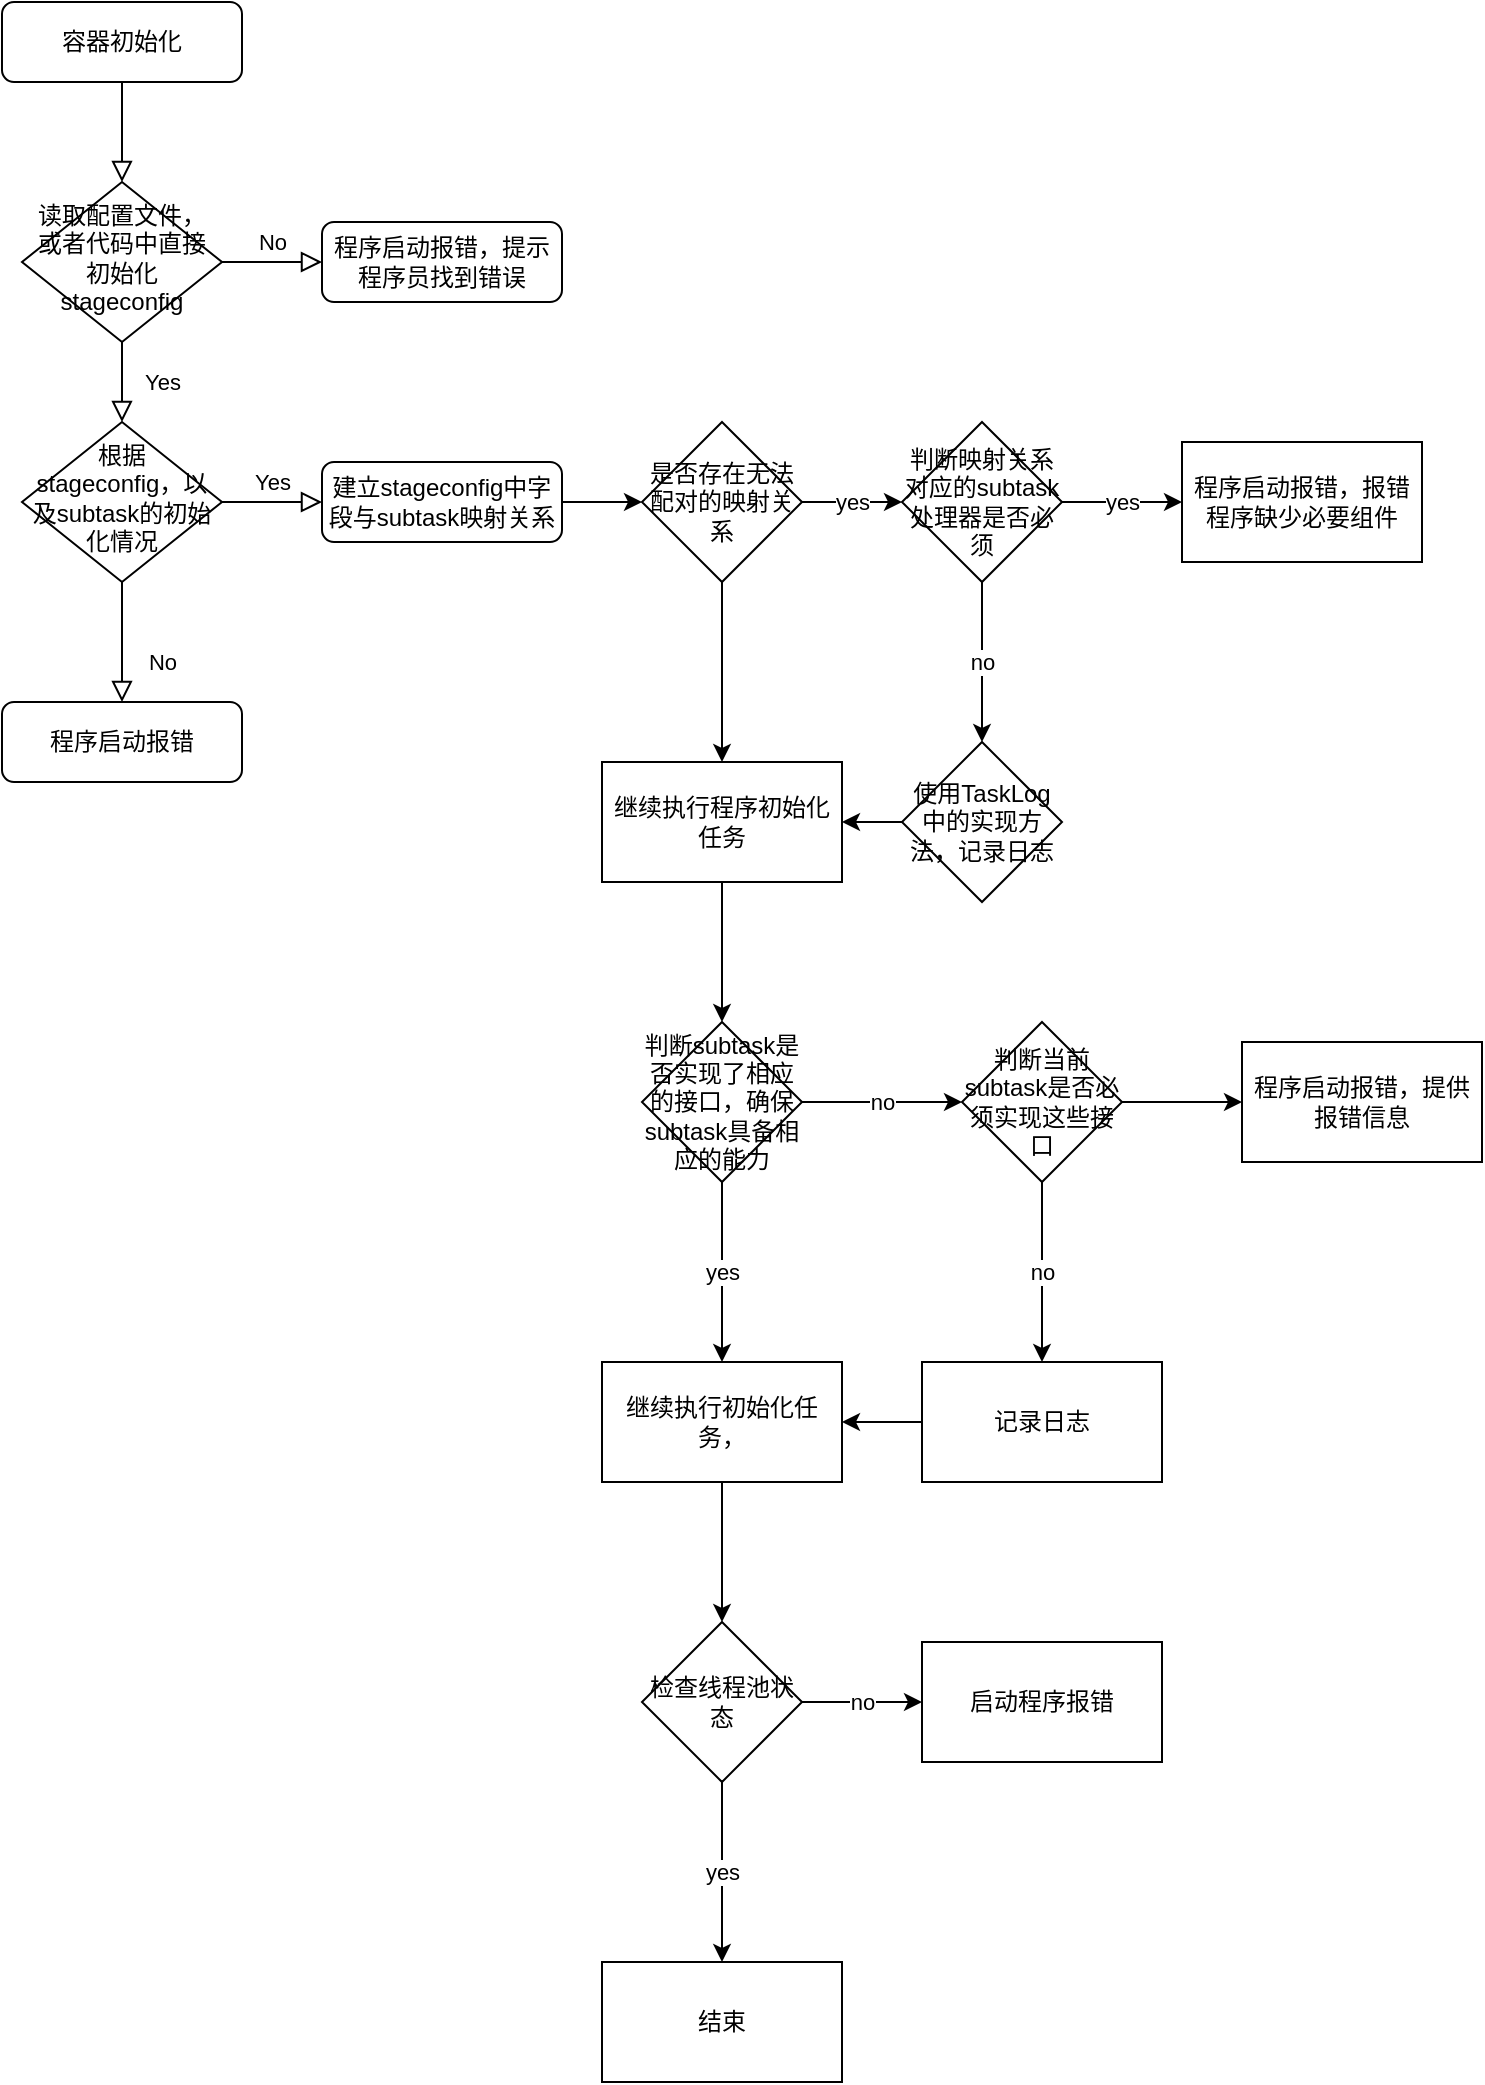 <mxfile version="15.7.4" type="github">
  <diagram id="C5RBs43oDa-KdzZeNtuy" name="Page-1">
    <mxGraphModel dx="1221" dy="626" grid="1" gridSize="10" guides="1" tooltips="1" connect="1" arrows="1" fold="1" page="1" pageScale="1" pageWidth="827" pageHeight="1169" math="0" shadow="0">
      <root>
        <mxCell id="WIyWlLk6GJQsqaUBKTNV-0" />
        <mxCell id="WIyWlLk6GJQsqaUBKTNV-1" parent="WIyWlLk6GJQsqaUBKTNV-0" />
        <mxCell id="WIyWlLk6GJQsqaUBKTNV-2" value="" style="rounded=0;html=1;jettySize=auto;orthogonalLoop=1;fontSize=11;endArrow=block;endFill=0;endSize=8;strokeWidth=1;shadow=0;labelBackgroundColor=none;edgeStyle=orthogonalEdgeStyle;" parent="WIyWlLk6GJQsqaUBKTNV-1" source="WIyWlLk6GJQsqaUBKTNV-3" target="WIyWlLk6GJQsqaUBKTNV-6" edge="1">
          <mxGeometry relative="1" as="geometry" />
        </mxCell>
        <mxCell id="WIyWlLk6GJQsqaUBKTNV-3" value="容器初始化" style="rounded=1;whiteSpace=wrap;html=1;fontSize=12;glass=0;strokeWidth=1;shadow=0;" parent="WIyWlLk6GJQsqaUBKTNV-1" vertex="1">
          <mxGeometry x="160" y="80" width="120" height="40" as="geometry" />
        </mxCell>
        <mxCell id="WIyWlLk6GJQsqaUBKTNV-4" value="Yes" style="rounded=0;html=1;jettySize=auto;orthogonalLoop=1;fontSize=11;endArrow=block;endFill=0;endSize=8;strokeWidth=1;shadow=0;labelBackgroundColor=none;edgeStyle=orthogonalEdgeStyle;" parent="WIyWlLk6GJQsqaUBKTNV-1" source="WIyWlLk6GJQsqaUBKTNV-6" target="WIyWlLk6GJQsqaUBKTNV-10" edge="1">
          <mxGeometry y="20" relative="1" as="geometry">
            <mxPoint as="offset" />
          </mxGeometry>
        </mxCell>
        <mxCell id="WIyWlLk6GJQsqaUBKTNV-5" value="No" style="edgeStyle=orthogonalEdgeStyle;rounded=0;html=1;jettySize=auto;orthogonalLoop=1;fontSize=11;endArrow=block;endFill=0;endSize=8;strokeWidth=1;shadow=0;labelBackgroundColor=none;" parent="WIyWlLk6GJQsqaUBKTNV-1" source="WIyWlLk6GJQsqaUBKTNV-6" target="WIyWlLk6GJQsqaUBKTNV-7" edge="1">
          <mxGeometry y="10" relative="1" as="geometry">
            <mxPoint as="offset" />
          </mxGeometry>
        </mxCell>
        <mxCell id="WIyWlLk6GJQsqaUBKTNV-6" value="读取配置文件，或者代码中直接初始化stageconfig&lt;br&gt;" style="rhombus;whiteSpace=wrap;html=1;shadow=0;fontFamily=Helvetica;fontSize=12;align=center;strokeWidth=1;spacing=6;spacingTop=-4;" parent="WIyWlLk6GJQsqaUBKTNV-1" vertex="1">
          <mxGeometry x="170" y="170" width="100" height="80" as="geometry" />
        </mxCell>
        <mxCell id="WIyWlLk6GJQsqaUBKTNV-7" value="程序启动报错，提示程序员找到错误" style="rounded=1;whiteSpace=wrap;html=1;fontSize=12;glass=0;strokeWidth=1;shadow=0;" parent="WIyWlLk6GJQsqaUBKTNV-1" vertex="1">
          <mxGeometry x="320" y="190" width="120" height="40" as="geometry" />
        </mxCell>
        <mxCell id="WIyWlLk6GJQsqaUBKTNV-8" value="No" style="rounded=0;html=1;jettySize=auto;orthogonalLoop=1;fontSize=11;endArrow=block;endFill=0;endSize=8;strokeWidth=1;shadow=0;labelBackgroundColor=none;edgeStyle=orthogonalEdgeStyle;" parent="WIyWlLk6GJQsqaUBKTNV-1" source="WIyWlLk6GJQsqaUBKTNV-10" target="WIyWlLk6GJQsqaUBKTNV-11" edge="1">
          <mxGeometry x="0.333" y="20" relative="1" as="geometry">
            <mxPoint as="offset" />
          </mxGeometry>
        </mxCell>
        <mxCell id="WIyWlLk6GJQsqaUBKTNV-9" value="Yes" style="edgeStyle=orthogonalEdgeStyle;rounded=0;html=1;jettySize=auto;orthogonalLoop=1;fontSize=11;endArrow=block;endFill=0;endSize=8;strokeWidth=1;shadow=0;labelBackgroundColor=none;" parent="WIyWlLk6GJQsqaUBKTNV-1" source="WIyWlLk6GJQsqaUBKTNV-10" target="WIyWlLk6GJQsqaUBKTNV-12" edge="1">
          <mxGeometry y="10" relative="1" as="geometry">
            <mxPoint as="offset" />
          </mxGeometry>
        </mxCell>
        <mxCell id="WIyWlLk6GJQsqaUBKTNV-10" value="根据stageconfig，以及subtask的初始化情况" style="rhombus;whiteSpace=wrap;html=1;shadow=0;fontFamily=Helvetica;fontSize=12;align=center;strokeWidth=1;spacing=6;spacingTop=-4;" parent="WIyWlLk6GJQsqaUBKTNV-1" vertex="1">
          <mxGeometry x="170" y="290" width="100" height="80" as="geometry" />
        </mxCell>
        <mxCell id="WIyWlLk6GJQsqaUBKTNV-11" value="程序启动报错" style="rounded=1;whiteSpace=wrap;html=1;fontSize=12;glass=0;strokeWidth=1;shadow=0;" parent="WIyWlLk6GJQsqaUBKTNV-1" vertex="1">
          <mxGeometry x="160" y="430" width="120" height="40" as="geometry" />
        </mxCell>
        <mxCell id="WIyWlLk6GJQsqaUBKTNV-12" value="建立stageconfig中字段与subtask映射关系" style="rounded=1;whiteSpace=wrap;html=1;fontSize=12;glass=0;strokeWidth=1;shadow=0;" parent="WIyWlLk6GJQsqaUBKTNV-1" vertex="1">
          <mxGeometry x="320" y="310" width="120" height="40" as="geometry" />
        </mxCell>
        <mxCell id="3rHvlNSOXZrvTMZVnd5Z-0" value="" style="endArrow=classic;html=1;rounded=0;exitX=1;exitY=0.5;exitDx=0;exitDy=0;" edge="1" parent="WIyWlLk6GJQsqaUBKTNV-1" source="WIyWlLk6GJQsqaUBKTNV-12" target="3rHvlNSOXZrvTMZVnd5Z-1">
          <mxGeometry width="50" height="50" relative="1" as="geometry">
            <mxPoint x="390" y="350" as="sourcePoint" />
            <mxPoint x="520" y="330" as="targetPoint" />
          </mxGeometry>
        </mxCell>
        <mxCell id="3rHvlNSOXZrvTMZVnd5Z-10" value="" style="edgeStyle=orthogonalEdgeStyle;rounded=0;orthogonalLoop=1;jettySize=auto;html=1;" edge="1" parent="WIyWlLk6GJQsqaUBKTNV-1" source="3rHvlNSOXZrvTMZVnd5Z-1" target="3rHvlNSOXZrvTMZVnd5Z-9">
          <mxGeometry relative="1" as="geometry" />
        </mxCell>
        <mxCell id="3rHvlNSOXZrvTMZVnd5Z-1" value="是否存在无法配对的映射关系" style="rhombus;whiteSpace=wrap;html=1;" vertex="1" parent="WIyWlLk6GJQsqaUBKTNV-1">
          <mxGeometry x="480" y="290" width="80" height="80" as="geometry" />
        </mxCell>
        <mxCell id="3rHvlNSOXZrvTMZVnd5Z-2" value="yes&lt;br&gt;" style="endArrow=classic;html=1;rounded=0;exitX=1;exitY=0.5;exitDx=0;exitDy=0;" edge="1" parent="WIyWlLk6GJQsqaUBKTNV-1" source="3rHvlNSOXZrvTMZVnd5Z-1" target="3rHvlNSOXZrvTMZVnd5Z-4">
          <mxGeometry width="50" height="50" relative="1" as="geometry">
            <mxPoint x="390" y="340" as="sourcePoint" />
            <mxPoint x="620" y="332.5" as="targetPoint" />
          </mxGeometry>
        </mxCell>
        <mxCell id="3rHvlNSOXZrvTMZVnd5Z-6" value="no&lt;br&gt;" style="edgeStyle=orthogonalEdgeStyle;rounded=0;orthogonalLoop=1;jettySize=auto;html=1;" edge="1" parent="WIyWlLk6GJQsqaUBKTNV-1" source="3rHvlNSOXZrvTMZVnd5Z-4" target="3rHvlNSOXZrvTMZVnd5Z-5">
          <mxGeometry relative="1" as="geometry" />
        </mxCell>
        <mxCell id="3rHvlNSOXZrvTMZVnd5Z-8" value="yes" style="edgeStyle=orthogonalEdgeStyle;rounded=0;orthogonalLoop=1;jettySize=auto;html=1;" edge="1" parent="WIyWlLk6GJQsqaUBKTNV-1" source="3rHvlNSOXZrvTMZVnd5Z-4" target="3rHvlNSOXZrvTMZVnd5Z-7">
          <mxGeometry relative="1" as="geometry" />
        </mxCell>
        <mxCell id="3rHvlNSOXZrvTMZVnd5Z-4" value="判断映射关系对应的subtask处理器是否必须" style="rhombus;whiteSpace=wrap;html=1;" vertex="1" parent="WIyWlLk6GJQsqaUBKTNV-1">
          <mxGeometry x="610" y="290" width="80" height="80" as="geometry" />
        </mxCell>
        <mxCell id="3rHvlNSOXZrvTMZVnd5Z-5" value="&lt;span&gt;使用TaskLog中的实现方法，记录日志&lt;/span&gt;" style="rhombus;whiteSpace=wrap;html=1;" vertex="1" parent="WIyWlLk6GJQsqaUBKTNV-1">
          <mxGeometry x="610" y="450" width="80" height="80" as="geometry" />
        </mxCell>
        <mxCell id="3rHvlNSOXZrvTMZVnd5Z-7" value="程序启动报错，报错程序缺少必要组件" style="whiteSpace=wrap;html=1;" vertex="1" parent="WIyWlLk6GJQsqaUBKTNV-1">
          <mxGeometry x="750" y="300" width="120" height="60" as="geometry" />
        </mxCell>
        <mxCell id="3rHvlNSOXZrvTMZVnd5Z-14" value="" style="edgeStyle=orthogonalEdgeStyle;rounded=0;orthogonalLoop=1;jettySize=auto;html=1;" edge="1" parent="WIyWlLk6GJQsqaUBKTNV-1" source="3rHvlNSOXZrvTMZVnd5Z-9" target="3rHvlNSOXZrvTMZVnd5Z-13">
          <mxGeometry relative="1" as="geometry" />
        </mxCell>
        <mxCell id="3rHvlNSOXZrvTMZVnd5Z-9" value="继续执行程序初始化任务" style="whiteSpace=wrap;html=1;" vertex="1" parent="WIyWlLk6GJQsqaUBKTNV-1">
          <mxGeometry x="460" y="460" width="120" height="60" as="geometry" />
        </mxCell>
        <mxCell id="3rHvlNSOXZrvTMZVnd5Z-12" value="" style="endArrow=classic;html=1;rounded=0;exitX=0;exitY=0.5;exitDx=0;exitDy=0;entryX=1;entryY=0.5;entryDx=0;entryDy=0;" edge="1" parent="WIyWlLk6GJQsqaUBKTNV-1" source="3rHvlNSOXZrvTMZVnd5Z-5" target="3rHvlNSOXZrvTMZVnd5Z-9">
          <mxGeometry width="50" height="50" relative="1" as="geometry">
            <mxPoint x="390" y="450" as="sourcePoint" />
            <mxPoint x="440" y="400" as="targetPoint" />
          </mxGeometry>
        </mxCell>
        <mxCell id="3rHvlNSOXZrvTMZVnd5Z-16" value="no" style="edgeStyle=orthogonalEdgeStyle;rounded=0;orthogonalLoop=1;jettySize=auto;html=1;" edge="1" parent="WIyWlLk6GJQsqaUBKTNV-1" source="3rHvlNSOXZrvTMZVnd5Z-13" target="3rHvlNSOXZrvTMZVnd5Z-15">
          <mxGeometry relative="1" as="geometry" />
        </mxCell>
        <mxCell id="3rHvlNSOXZrvTMZVnd5Z-22" value="yes&lt;br&gt;" style="edgeStyle=orthogonalEdgeStyle;rounded=0;orthogonalLoop=1;jettySize=auto;html=1;" edge="1" parent="WIyWlLk6GJQsqaUBKTNV-1" source="3rHvlNSOXZrvTMZVnd5Z-13" target="3rHvlNSOXZrvTMZVnd5Z-21">
          <mxGeometry relative="1" as="geometry" />
        </mxCell>
        <mxCell id="3rHvlNSOXZrvTMZVnd5Z-13" value="判断subtask是否实现了相应的接口，确保subtask具备相应的能力" style="rhombus;whiteSpace=wrap;html=1;" vertex="1" parent="WIyWlLk6GJQsqaUBKTNV-1">
          <mxGeometry x="480" y="590" width="80" height="80" as="geometry" />
        </mxCell>
        <mxCell id="3rHvlNSOXZrvTMZVnd5Z-18" value="no" style="edgeStyle=orthogonalEdgeStyle;rounded=0;orthogonalLoop=1;jettySize=auto;html=1;" edge="1" parent="WIyWlLk6GJQsqaUBKTNV-1" source="3rHvlNSOXZrvTMZVnd5Z-15" target="3rHvlNSOXZrvTMZVnd5Z-17">
          <mxGeometry relative="1" as="geometry" />
        </mxCell>
        <mxCell id="3rHvlNSOXZrvTMZVnd5Z-20" value="" style="edgeStyle=orthogonalEdgeStyle;rounded=0;orthogonalLoop=1;jettySize=auto;html=1;" edge="1" parent="WIyWlLk6GJQsqaUBKTNV-1" source="3rHvlNSOXZrvTMZVnd5Z-15" target="3rHvlNSOXZrvTMZVnd5Z-19">
          <mxGeometry relative="1" as="geometry" />
        </mxCell>
        <mxCell id="3rHvlNSOXZrvTMZVnd5Z-15" value="判断当前subtask是否必须实现这些接口&lt;br&gt;" style="rhombus;whiteSpace=wrap;html=1;" vertex="1" parent="WIyWlLk6GJQsqaUBKTNV-1">
          <mxGeometry x="640" y="590" width="80" height="80" as="geometry" />
        </mxCell>
        <mxCell id="3rHvlNSOXZrvTMZVnd5Z-17" value="记录日志" style="whiteSpace=wrap;html=1;" vertex="1" parent="WIyWlLk6GJQsqaUBKTNV-1">
          <mxGeometry x="620" y="760" width="120" height="60" as="geometry" />
        </mxCell>
        <mxCell id="3rHvlNSOXZrvTMZVnd5Z-19" value="程序启动报错，提供报错信息&lt;br&gt;" style="whiteSpace=wrap;html=1;" vertex="1" parent="WIyWlLk6GJQsqaUBKTNV-1">
          <mxGeometry x="780" y="600" width="120" height="60" as="geometry" />
        </mxCell>
        <mxCell id="3rHvlNSOXZrvTMZVnd5Z-25" value="" style="edgeStyle=orthogonalEdgeStyle;rounded=0;orthogonalLoop=1;jettySize=auto;html=1;" edge="1" parent="WIyWlLk6GJQsqaUBKTNV-1" source="3rHvlNSOXZrvTMZVnd5Z-21" target="3rHvlNSOXZrvTMZVnd5Z-24">
          <mxGeometry relative="1" as="geometry" />
        </mxCell>
        <mxCell id="3rHvlNSOXZrvTMZVnd5Z-21" value="继续执行初始化任务，" style="whiteSpace=wrap;html=1;" vertex="1" parent="WIyWlLk6GJQsqaUBKTNV-1">
          <mxGeometry x="460" y="760" width="120" height="60" as="geometry" />
        </mxCell>
        <mxCell id="3rHvlNSOXZrvTMZVnd5Z-23" value="" style="endArrow=classic;html=1;rounded=0;exitX=0;exitY=0.5;exitDx=0;exitDy=0;entryX=1;entryY=0.5;entryDx=0;entryDy=0;" edge="1" parent="WIyWlLk6GJQsqaUBKTNV-1" source="3rHvlNSOXZrvTMZVnd5Z-17" target="3rHvlNSOXZrvTMZVnd5Z-21">
          <mxGeometry width="50" height="50" relative="1" as="geometry">
            <mxPoint x="520" y="700" as="sourcePoint" />
            <mxPoint x="570" y="650" as="targetPoint" />
          </mxGeometry>
        </mxCell>
        <mxCell id="3rHvlNSOXZrvTMZVnd5Z-27" value="yes" style="edgeStyle=orthogonalEdgeStyle;rounded=0;orthogonalLoop=1;jettySize=auto;html=1;" edge="1" parent="WIyWlLk6GJQsqaUBKTNV-1" source="3rHvlNSOXZrvTMZVnd5Z-24" target="3rHvlNSOXZrvTMZVnd5Z-26">
          <mxGeometry relative="1" as="geometry" />
        </mxCell>
        <mxCell id="3rHvlNSOXZrvTMZVnd5Z-29" value="no" style="edgeStyle=orthogonalEdgeStyle;rounded=0;orthogonalLoop=1;jettySize=auto;html=1;" edge="1" parent="WIyWlLk6GJQsqaUBKTNV-1" source="3rHvlNSOXZrvTMZVnd5Z-24" target="3rHvlNSOXZrvTMZVnd5Z-28">
          <mxGeometry relative="1" as="geometry" />
        </mxCell>
        <mxCell id="3rHvlNSOXZrvTMZVnd5Z-24" value="检查线程池状态" style="rhombus;whiteSpace=wrap;html=1;" vertex="1" parent="WIyWlLk6GJQsqaUBKTNV-1">
          <mxGeometry x="480" y="890" width="80" height="80" as="geometry" />
        </mxCell>
        <mxCell id="3rHvlNSOXZrvTMZVnd5Z-26" value="结束" style="whiteSpace=wrap;html=1;" vertex="1" parent="WIyWlLk6GJQsqaUBKTNV-1">
          <mxGeometry x="460" y="1060" width="120" height="60" as="geometry" />
        </mxCell>
        <mxCell id="3rHvlNSOXZrvTMZVnd5Z-28" value="启动程序报错" style="whiteSpace=wrap;html=1;" vertex="1" parent="WIyWlLk6GJQsqaUBKTNV-1">
          <mxGeometry x="620" y="900" width="120" height="60" as="geometry" />
        </mxCell>
      </root>
    </mxGraphModel>
  </diagram>
</mxfile>
